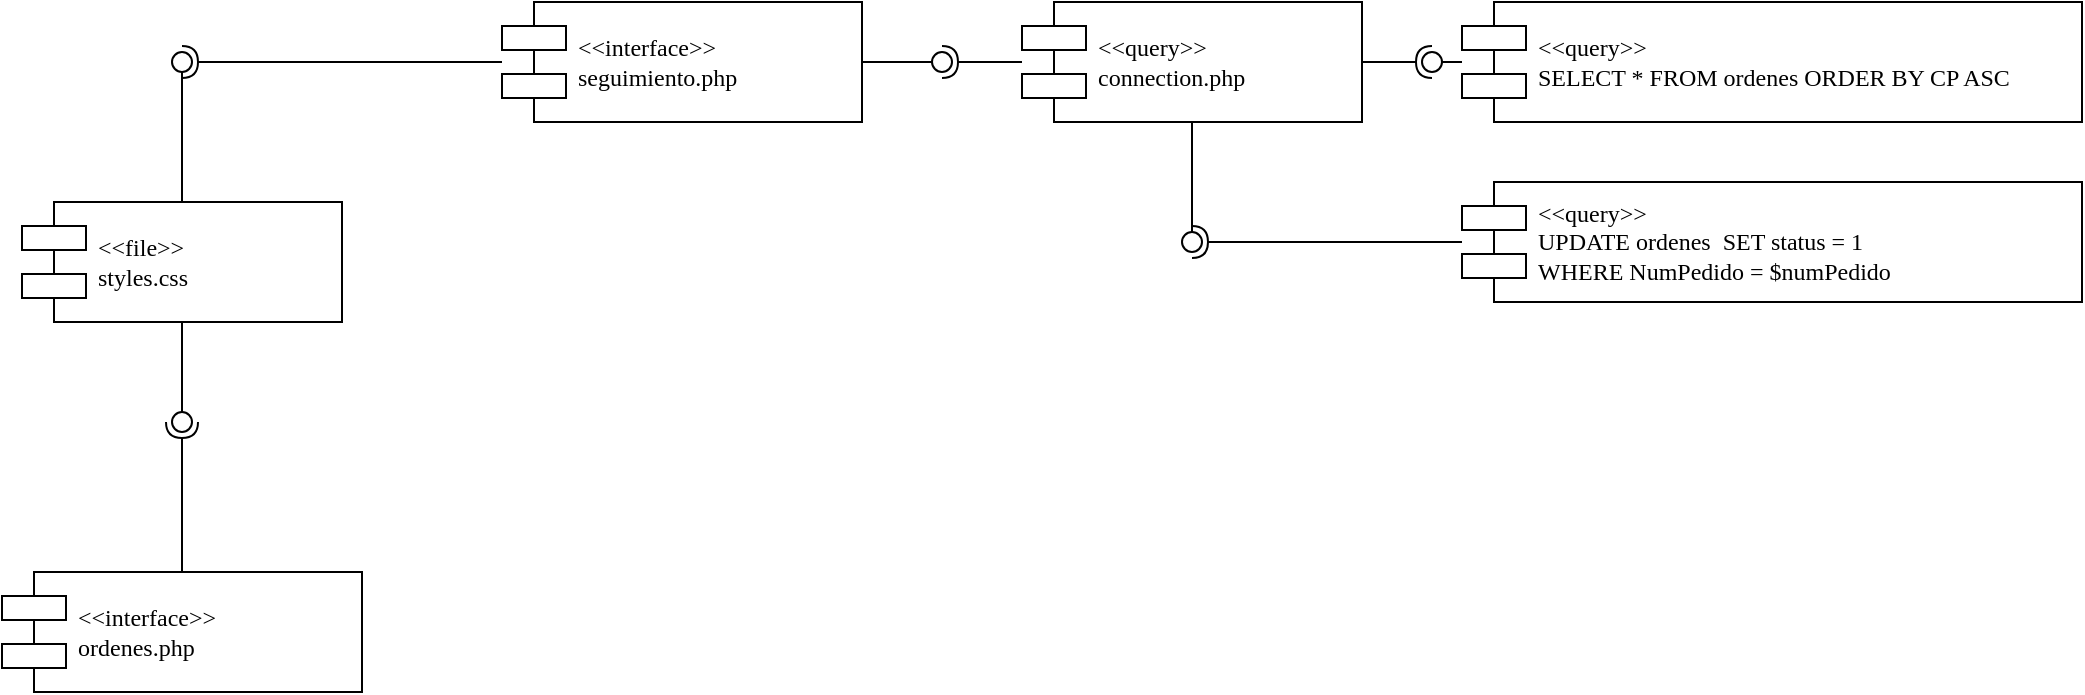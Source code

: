 <mxfile version="22.0.4" type="github">
  <diagram name="Page-1" id="5f0bae14-7c28-e335-631c-24af17079c00">
    <mxGraphModel dx="1166" dy="609" grid="1" gridSize="10" guides="1" tooltips="1" connect="1" arrows="1" fold="1" page="1" pageScale="1" pageWidth="1100" pageHeight="850" background="none" math="0" shadow="0">
      <root>
        <mxCell id="0" />
        <mxCell id="1" parent="0" />
        <mxCell id="39150e848f15840c-5" value="&amp;lt;&amp;lt;interface&amp;gt;&amp;gt;&lt;br&gt;ordenes.php" style="shape=component;align=left;spacingLeft=36;rounded=0;shadow=0;comic=0;labelBackgroundColor=none;strokeWidth=1;fontFamily=Verdana;fontSize=12;html=1;" parent="1" vertex="1">
          <mxGeometry x="10" y="395" width="180" height="60" as="geometry" />
        </mxCell>
        <mxCell id="39150e848f15840c-7" value="&amp;lt;&amp;lt;query&amp;gt;&amp;gt;&lt;br&gt;SELECT * FROM ordenes ORDER BY CP ASC" style="shape=component;align=left;spacingLeft=36;rounded=0;shadow=0;comic=0;labelBackgroundColor=none;strokeWidth=1;fontFamily=Verdana;fontSize=12;html=1;" parent="1" vertex="1">
          <mxGeometry x="740" y="110" width="310" height="60" as="geometry" />
        </mxCell>
        <mxCell id="2PiT4APlnnZ2Xm39mhcf-1" value="&amp;lt;&amp;lt;file&amp;gt;&amp;gt;&lt;br&gt;styles.css" style="shape=component;align=left;spacingLeft=36;rounded=0;shadow=0;comic=0;labelBackgroundColor=none;strokeWidth=1;fontFamily=Verdana;fontSize=12;html=1;" parent="1" vertex="1">
          <mxGeometry x="20" y="210" width="160" height="60" as="geometry" />
        </mxCell>
        <mxCell id="2PiT4APlnnZ2Xm39mhcf-4" value="" style="rounded=0;orthogonalLoop=1;jettySize=auto;html=1;endArrow=halfCircle;endFill=0;endSize=6;strokeWidth=1;sketch=0;" parent="1" source="39150e848f15840c-5" edge="1">
          <mxGeometry relative="1" as="geometry">
            <mxPoint x="570" y="305" as="sourcePoint" />
            <mxPoint x="100" y="320" as="targetPoint" />
          </mxGeometry>
        </mxCell>
        <mxCell id="2PiT4APlnnZ2Xm39mhcf-5" value="" style="rounded=0;orthogonalLoop=1;jettySize=auto;html=1;endArrow=oval;endFill=0;sketch=0;sourcePerimeterSpacing=0;targetPerimeterSpacing=0;endSize=10;" parent="1" source="2PiT4APlnnZ2Xm39mhcf-1" edge="1">
          <mxGeometry relative="1" as="geometry">
            <mxPoint x="530" y="305" as="sourcePoint" />
            <mxPoint x="100" y="320" as="targetPoint" />
          </mxGeometry>
        </mxCell>
        <mxCell id="2PiT4APlnnZ2Xm39mhcf-6" value="" style="ellipse;whiteSpace=wrap;html=1;align=center;aspect=fixed;fillColor=none;strokeColor=none;resizable=0;perimeter=centerPerimeter;rotatable=0;allowArrows=0;points=[];outlineConnect=1;" parent="1" vertex="1">
          <mxGeometry x="545" y="300" width="10" height="10" as="geometry" />
        </mxCell>
        <mxCell id="2PiT4APlnnZ2Xm39mhcf-12" value="&amp;lt;&amp;lt;query&amp;gt;&amp;gt;&lt;br&gt;connection.php" style="shape=component;align=left;spacingLeft=36;rounded=0;shadow=0;comic=0;labelBackgroundColor=none;strokeWidth=1;fontFamily=Verdana;fontSize=12;html=1;" parent="1" vertex="1">
          <mxGeometry x="520" y="110" width="170" height="60" as="geometry" />
        </mxCell>
        <mxCell id="_4taWisS1Fcv63W9ZUAf-3" value="&amp;lt;&amp;lt;interface&amp;gt;&amp;gt;&lt;br&gt;seguimiento.php" style="shape=component;align=left;spacingLeft=36;rounded=0;shadow=0;comic=0;labelBackgroundColor=none;strokeWidth=1;fontFamily=Verdana;fontSize=12;html=1;" vertex="1" parent="1">
          <mxGeometry x="260" y="110" width="180" height="60" as="geometry" />
        </mxCell>
        <mxCell id="_4taWisS1Fcv63W9ZUAf-5" value="" style="rounded=0;orthogonalLoop=1;jettySize=auto;html=1;endArrow=halfCircle;endFill=0;endSize=6;strokeWidth=1;sketch=0;" edge="1" target="_4taWisS1Fcv63W9ZUAf-7" parent="1" source="_4taWisS1Fcv63W9ZUAf-3">
          <mxGeometry relative="1" as="geometry">
            <mxPoint x="140" y="140" as="sourcePoint" />
          </mxGeometry>
        </mxCell>
        <mxCell id="_4taWisS1Fcv63W9ZUAf-6" value="" style="rounded=0;orthogonalLoop=1;jettySize=auto;html=1;endArrow=oval;endFill=0;sketch=0;sourcePerimeterSpacing=0;targetPerimeterSpacing=0;endSize=10;" edge="1" target="_4taWisS1Fcv63W9ZUAf-7" parent="1" source="2PiT4APlnnZ2Xm39mhcf-1">
          <mxGeometry relative="1" as="geometry">
            <mxPoint x="100" y="140" as="sourcePoint" />
          </mxGeometry>
        </mxCell>
        <mxCell id="_4taWisS1Fcv63W9ZUAf-7" value="" style="ellipse;whiteSpace=wrap;html=1;align=center;aspect=fixed;fillColor=none;strokeColor=none;resizable=0;perimeter=centerPerimeter;rotatable=0;allowArrows=0;points=[];outlineConnect=1;" vertex="1" parent="1">
          <mxGeometry x="95" y="135" width="10" height="10" as="geometry" />
        </mxCell>
        <mxCell id="_4taWisS1Fcv63W9ZUAf-16" value="&amp;lt;&amp;lt;query&amp;gt;&amp;gt;&lt;br&gt;UPDATE ordenes&amp;nbsp; SET status = 1&lt;br&gt;WHERE NumPedido = $numPedido" style="shape=component;align=left;spacingLeft=36;rounded=0;shadow=0;comic=0;labelBackgroundColor=none;strokeWidth=1;fontFamily=Verdana;fontSize=12;html=1;" vertex="1" parent="1">
          <mxGeometry x="740" y="200" width="310" height="60" as="geometry" />
        </mxCell>
        <mxCell id="_4taWisS1Fcv63W9ZUAf-19" value="" style="ellipse;whiteSpace=wrap;html=1;align=center;aspect=fixed;fillColor=none;strokeColor=none;resizable=0;perimeter=centerPerimeter;rotatable=0;allowArrows=0;points=[];outlineConnect=1;" vertex="1" parent="1">
          <mxGeometry x="590" y="260" width="10" height="10" as="geometry" />
        </mxCell>
        <mxCell id="_4taWisS1Fcv63W9ZUAf-35" value="" style="ellipse;whiteSpace=wrap;html=1;align=center;aspect=fixed;fillColor=none;strokeColor=none;resizable=0;perimeter=centerPerimeter;rotatable=0;allowArrows=0;points=[];outlineConnect=1;" vertex="1" parent="1">
          <mxGeometry x="710" y="135" width="10" height="10" as="geometry" />
        </mxCell>
        <mxCell id="_4taWisS1Fcv63W9ZUAf-38" value="" style="ellipse;whiteSpace=wrap;html=1;align=center;aspect=fixed;fillColor=none;strokeColor=none;resizable=0;perimeter=centerPerimeter;rotatable=0;allowArrows=0;points=[];outlineConnect=1;" vertex="1" parent="1">
          <mxGeometry x="600" y="225" width="10" height="10" as="geometry" />
        </mxCell>
        <mxCell id="_4taWisS1Fcv63W9ZUAf-39" value="" style="rounded=0;orthogonalLoop=1;jettySize=auto;html=1;endArrow=halfCircle;endFill=0;endSize=6;strokeWidth=1;sketch=0;" edge="1" target="_4taWisS1Fcv63W9ZUAf-41" parent="1" source="2PiT4APlnnZ2Xm39mhcf-12">
          <mxGeometry relative="1" as="geometry">
            <mxPoint x="500" y="140" as="sourcePoint" />
          </mxGeometry>
        </mxCell>
        <mxCell id="_4taWisS1Fcv63W9ZUAf-40" value="" style="rounded=0;orthogonalLoop=1;jettySize=auto;html=1;endArrow=oval;endFill=0;sketch=0;sourcePerimeterSpacing=0;targetPerimeterSpacing=0;endSize=10;" edge="1" target="_4taWisS1Fcv63W9ZUAf-41" parent="1" source="_4taWisS1Fcv63W9ZUAf-3">
          <mxGeometry relative="1" as="geometry">
            <mxPoint x="460" y="140" as="sourcePoint" />
          </mxGeometry>
        </mxCell>
        <mxCell id="_4taWisS1Fcv63W9ZUAf-41" value="" style="ellipse;whiteSpace=wrap;html=1;align=center;aspect=fixed;fillColor=none;strokeColor=none;resizable=0;perimeter=centerPerimeter;rotatable=0;allowArrows=0;points=[];outlineConnect=1;" vertex="1" parent="1">
          <mxGeometry x="475" y="135" width="10" height="10" as="geometry" />
        </mxCell>
        <mxCell id="_4taWisS1Fcv63W9ZUAf-42" value="" style="rounded=0;orthogonalLoop=1;jettySize=auto;html=1;endArrow=halfCircle;endFill=0;endSize=6;strokeWidth=1;sketch=0;" edge="1" target="_4taWisS1Fcv63W9ZUAf-44" parent="1" source="2PiT4APlnnZ2Xm39mhcf-12">
          <mxGeometry relative="1" as="geometry">
            <mxPoint x="730" y="45" as="sourcePoint" />
          </mxGeometry>
        </mxCell>
        <mxCell id="_4taWisS1Fcv63W9ZUAf-43" value="" style="rounded=0;orthogonalLoop=1;jettySize=auto;html=1;endArrow=oval;endFill=0;sketch=0;sourcePerimeterSpacing=0;targetPerimeterSpacing=0;endSize=10;" edge="1" target="_4taWisS1Fcv63W9ZUAf-44" parent="1" source="39150e848f15840c-7">
          <mxGeometry relative="1" as="geometry">
            <mxPoint x="690" y="45" as="sourcePoint" />
          </mxGeometry>
        </mxCell>
        <mxCell id="_4taWisS1Fcv63W9ZUAf-44" value="" style="ellipse;whiteSpace=wrap;html=1;align=center;aspect=fixed;fillColor=none;strokeColor=none;resizable=0;perimeter=centerPerimeter;rotatable=0;allowArrows=0;points=[];outlineConnect=1;" vertex="1" parent="1">
          <mxGeometry x="720" y="135" width="10" height="10" as="geometry" />
        </mxCell>
        <mxCell id="_4taWisS1Fcv63W9ZUAf-45" value="" style="rounded=0;orthogonalLoop=1;jettySize=auto;html=1;endArrow=halfCircle;endFill=0;endSize=6;strokeWidth=1;sketch=0;" edge="1" target="_4taWisS1Fcv63W9ZUAf-47" parent="1" source="_4taWisS1Fcv63W9ZUAf-16">
          <mxGeometry relative="1" as="geometry">
            <mxPoint x="680" y="230" as="sourcePoint" />
          </mxGeometry>
        </mxCell>
        <mxCell id="_4taWisS1Fcv63W9ZUAf-46" value="" style="rounded=0;orthogonalLoop=1;jettySize=auto;html=1;endArrow=oval;endFill=0;sketch=0;sourcePerimeterSpacing=0;targetPerimeterSpacing=0;endSize=10;" edge="1" target="_4taWisS1Fcv63W9ZUAf-47" parent="1" source="2PiT4APlnnZ2Xm39mhcf-12">
          <mxGeometry relative="1" as="geometry">
            <mxPoint x="640" y="230" as="sourcePoint" />
          </mxGeometry>
        </mxCell>
        <mxCell id="_4taWisS1Fcv63W9ZUAf-47" value="" style="ellipse;whiteSpace=wrap;html=1;align=center;aspect=fixed;fillColor=none;strokeColor=none;resizable=0;perimeter=centerPerimeter;rotatable=0;allowArrows=0;points=[];outlineConnect=1;" vertex="1" parent="1">
          <mxGeometry x="600" y="225" width="10" height="10" as="geometry" />
        </mxCell>
      </root>
    </mxGraphModel>
  </diagram>
</mxfile>
